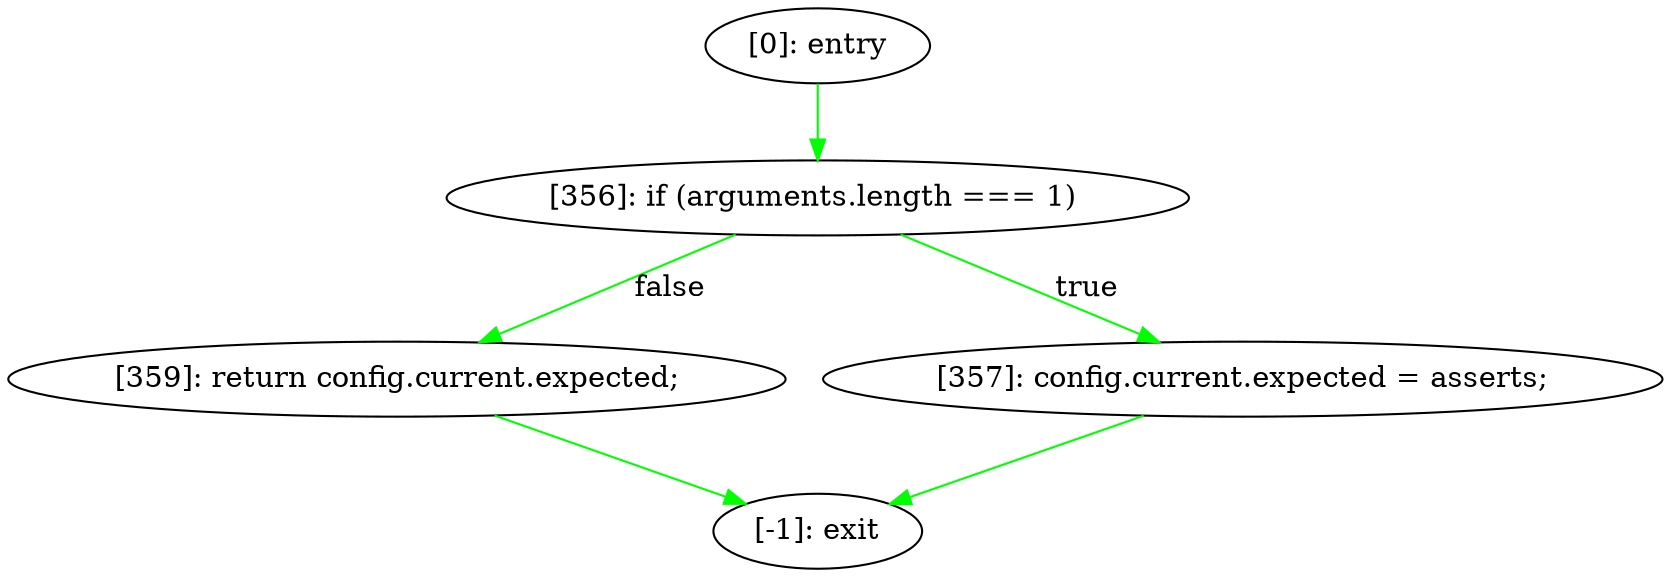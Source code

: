 digraph {
"0" [label="[359]: return config.current.expected;\n"] 
"1" [label="[-1]: exit"] 
"2" [label="[356]: if (arguments.length === 1) "] 
"3" [label="[0]: entry"] 
"4" [label="[357]: config.current.expected = asserts;\n"] 
"0" -> "1" [label="" color="green"] 
"2" -> "4" [label="true" color="green"] 
"2" -> "0" [label="false" color="green"] 
"3" -> "2" [label="" color="green"] 
"4" -> "1" [label="" color="green"] 
}
